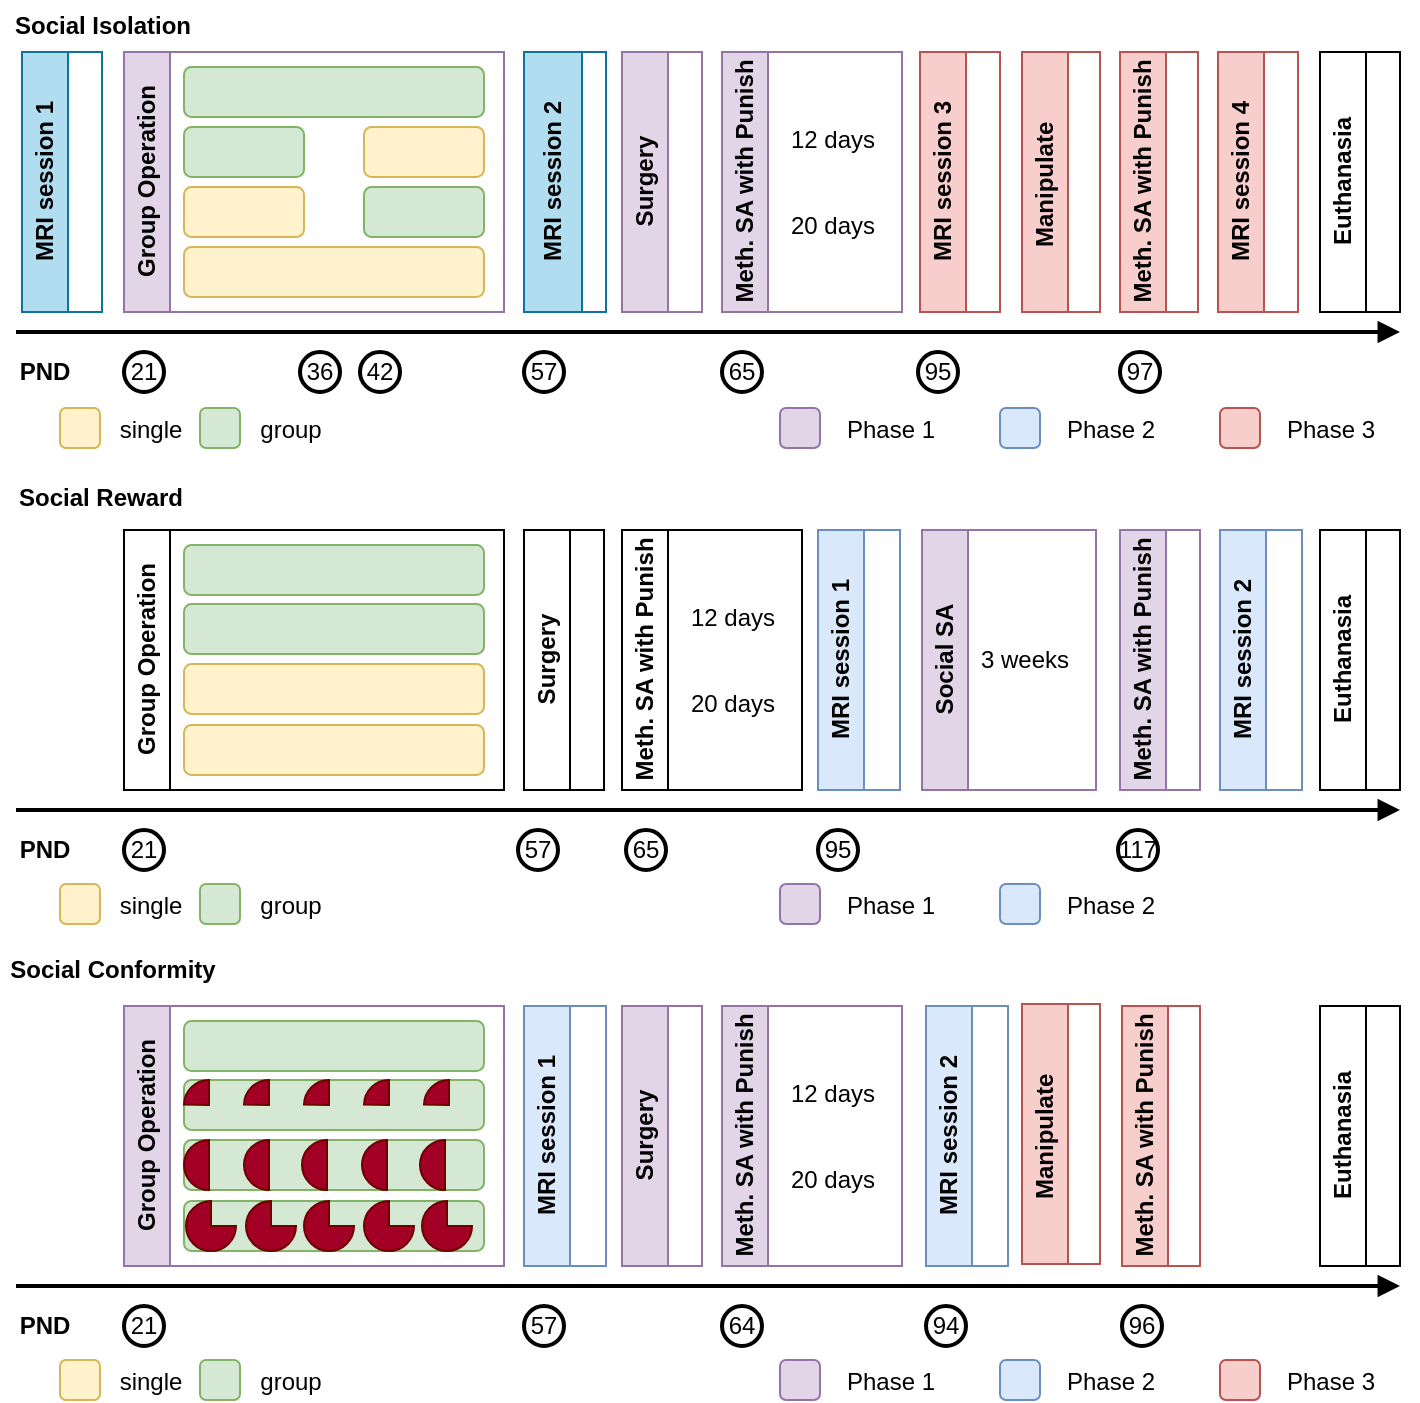 <mxfile version="26.0.6">
  <diagram name="Page-1" id="I2RzQkV2m2pnWG8UewLT">
    <mxGraphModel dx="991" dy="853" grid="0" gridSize="10" guides="1" tooltips="1" connect="1" arrows="1" fold="1" page="1" pageScale="1" pageWidth="709" pageHeight="236" math="0" shadow="0">
      <root>
        <mxCell id="0" />
        <mxCell id="1" parent="0" />
        <mxCell id="CC86WL3dVChZbo9_PTtD-1" value="" style="endArrow=block;html=1;rounded=0;endFill=1;strokeWidth=2;" parent="1" edge="1">
          <mxGeometry relative="1" as="geometry">
            <mxPoint x="8" y="166" as="sourcePoint" />
            <mxPoint x="700" y="166" as="targetPoint" />
          </mxGeometry>
        </mxCell>
        <mxCell id="CC86WL3dVChZbo9_PTtD-9" value="Group Operation" style="swimlane;horizontal=0;whiteSpace=wrap;html=1;fillColor=#e1d5e7;strokeColor=#9673a6;" parent="1" vertex="1">
          <mxGeometry x="62" y="26" width="190" height="130" as="geometry">
            <mxRectangle x="40" y="160" width="40" height="120" as="alternateBounds" />
          </mxGeometry>
        </mxCell>
        <mxCell id="CC86WL3dVChZbo9_PTtD-13" value="" style="rounded=1;whiteSpace=wrap;html=1;fillColor=#fff2cc;strokeColor=#d6b656;" parent="CC86WL3dVChZbo9_PTtD-9" vertex="1">
          <mxGeometry x="30" y="97.5" width="150" height="25" as="geometry" />
        </mxCell>
        <mxCell id="CC86WL3dVChZbo9_PTtD-14" value="" style="rounded=1;whiteSpace=wrap;html=1;fillColor=#d5e8d4;strokeColor=#82b366;" parent="CC86WL3dVChZbo9_PTtD-9" vertex="1">
          <mxGeometry x="30" y="7.5" width="150" height="25" as="geometry" />
        </mxCell>
        <mxCell id="CC86WL3dVChZbo9_PTtD-15" value="" style="rounded=1;whiteSpace=wrap;html=1;fillColor=#d5e8d4;strokeColor=#82b366;" parent="CC86WL3dVChZbo9_PTtD-9" vertex="1">
          <mxGeometry x="30" y="37.5" width="60" height="25" as="geometry" />
        </mxCell>
        <mxCell id="CC86WL3dVChZbo9_PTtD-16" value="" style="rounded=1;whiteSpace=wrap;html=1;fillColor=#fff2cc;strokeColor=#d6b656;" parent="CC86WL3dVChZbo9_PTtD-9" vertex="1">
          <mxGeometry x="120" y="37.5" width="60" height="25" as="geometry" />
        </mxCell>
        <mxCell id="CC86WL3dVChZbo9_PTtD-17" value="" style="rounded=1;whiteSpace=wrap;html=1;fillColor=#fff2cc;strokeColor=#d6b656;" parent="CC86WL3dVChZbo9_PTtD-9" vertex="1">
          <mxGeometry x="30" y="67.5" width="60" height="25" as="geometry" />
        </mxCell>
        <mxCell id="CC86WL3dVChZbo9_PTtD-18" value="" style="rounded=1;whiteSpace=wrap;html=1;fillColor=#d5e8d4;strokeColor=#82b366;" parent="CC86WL3dVChZbo9_PTtD-9" vertex="1">
          <mxGeometry x="120" y="67.5" width="60" height="25" as="geometry" />
        </mxCell>
        <mxCell id="CC86WL3dVChZbo9_PTtD-10" value="21" style="ellipse;whiteSpace=wrap;html=1;aspect=fixed;strokeWidth=2;" parent="1" vertex="1">
          <mxGeometry x="62" y="176" width="20" height="20" as="geometry" />
        </mxCell>
        <mxCell id="CC86WL3dVChZbo9_PTtD-11" value="57" style="ellipse;whiteSpace=wrap;html=1;aspect=fixed;strokeWidth=2;" parent="1" vertex="1">
          <mxGeometry x="262" y="176" width="20" height="20" as="geometry" />
        </mxCell>
        <mxCell id="CC86WL3dVChZbo9_PTtD-19" value="Surgery" style="swimlane;horizontal=0;whiteSpace=wrap;html=1;fillColor=#e1d5e7;strokeColor=#9673a6;" parent="1" vertex="1">
          <mxGeometry x="311" y="26" width="40" height="130" as="geometry">
            <mxRectangle x="40" y="160" width="40" height="120" as="alternateBounds" />
          </mxGeometry>
        </mxCell>
        <mxCell id="CC86WL3dVChZbo9_PTtD-26" value="Meth. SA with Punish" style="swimlane;horizontal=0;whiteSpace=wrap;html=1;fillColor=#e1d5e7;strokeColor=#9673a6;" parent="1" vertex="1">
          <mxGeometry x="361" y="26" width="90" height="130" as="geometry">
            <mxRectangle x="40" y="160" width="40" height="120" as="alternateBounds" />
          </mxGeometry>
        </mxCell>
        <mxCell id="CC86WL3dVChZbo9_PTtD-32" value="&lt;div&gt;12 days&lt;/div&gt;&lt;div&gt;&lt;br&gt;&lt;/div&gt;&lt;div&gt;&lt;br&gt;&lt;/div&gt;20 days" style="text;html=1;align=center;verticalAlign=middle;resizable=0;points=[];autosize=1;strokeColor=none;fillColor=none;" parent="CC86WL3dVChZbo9_PTtD-26" vertex="1">
          <mxGeometry x="20" y="30" width="70" height="70" as="geometry" />
        </mxCell>
        <mxCell id="CC86WL3dVChZbo9_PTtD-29" value="MRI session 1" style="swimlane;horizontal=0;whiteSpace=wrap;html=1;fillColor=#b1ddf0;strokeColor=#10739e;" parent="1" vertex="1">
          <mxGeometry x="11" y="26" width="40" height="130" as="geometry">
            <mxRectangle x="40" y="160" width="40" height="120" as="alternateBounds" />
          </mxGeometry>
        </mxCell>
        <mxCell id="CC86WL3dVChZbo9_PTtD-30" value="MRI session 3" style="swimlane;horizontal=0;whiteSpace=wrap;html=1;fillColor=#f8cecc;strokeColor=#b85450;" parent="1" vertex="1">
          <mxGeometry x="460" y="26" width="40" height="130" as="geometry">
            <mxRectangle x="40" y="160" width="40" height="120" as="alternateBounds" />
          </mxGeometry>
        </mxCell>
        <mxCell id="CC86WL3dVChZbo9_PTtD-31" value="95" style="ellipse;whiteSpace=wrap;html=1;aspect=fixed;strokeWidth=2;" parent="1" vertex="1">
          <mxGeometry x="459" y="176" width="20" height="20" as="geometry" />
        </mxCell>
        <mxCell id="CC86WL3dVChZbo9_PTtD-33" value="MRI session 2" style="swimlane;horizontal=0;whiteSpace=wrap;html=1;fillColor=#b1ddf0;strokeColor=#10739e;startSize=29;" parent="1" vertex="1">
          <mxGeometry x="262" y="26" width="41" height="130" as="geometry">
            <mxRectangle x="40" y="160" width="40" height="120" as="alternateBounds" />
          </mxGeometry>
        </mxCell>
        <mxCell id="CC86WL3dVChZbo9_PTtD-34" value="Manipulate&amp;nbsp;" style="swimlane;horizontal=0;whiteSpace=wrap;html=1;fillColor=#f8cecc;strokeColor=#b85450;" parent="1" vertex="1">
          <mxGeometry x="511" y="26" width="39" height="130" as="geometry">
            <mxRectangle x="40" y="160" width="40" height="120" as="alternateBounds" />
          </mxGeometry>
        </mxCell>
        <mxCell id="CC86WL3dVChZbo9_PTtD-36" value="MRI session 4" style="swimlane;horizontal=0;whiteSpace=wrap;html=1;fillColor=#f8cecc;strokeColor=#b85450;" parent="1" vertex="1">
          <mxGeometry x="609" y="26" width="40" height="130" as="geometry">
            <mxRectangle x="40" y="160" width="40" height="120" as="alternateBounds" />
          </mxGeometry>
        </mxCell>
        <mxCell id="CC86WL3dVChZbo9_PTtD-37" value="97" style="ellipse;whiteSpace=wrap;html=1;aspect=fixed;strokeWidth=2;" parent="1" vertex="1">
          <mxGeometry x="560" y="176" width="20" height="20" as="geometry" />
        </mxCell>
        <mxCell id="CC86WL3dVChZbo9_PTtD-38" value="Meth. SA with Punish" style="swimlane;horizontal=0;whiteSpace=wrap;html=1;fillColor=#f8cecc;strokeColor=#b85450;" parent="1" vertex="1">
          <mxGeometry x="560" y="26" width="39" height="130" as="geometry">
            <mxRectangle x="40" y="160" width="40" height="120" as="alternateBounds" />
          </mxGeometry>
        </mxCell>
        <mxCell id="CC86WL3dVChZbo9_PTtD-52" value="Euthanasia" style="swimlane;horizontal=0;whiteSpace=wrap;html=1;" parent="1" vertex="1">
          <mxGeometry x="660" y="26" width="40" height="130" as="geometry">
            <mxRectangle x="40" y="160" width="40" height="120" as="alternateBounds" />
          </mxGeometry>
        </mxCell>
        <mxCell id="CC86WL3dVChZbo9_PTtD-53" value="65" style="ellipse;whiteSpace=wrap;html=1;aspect=fixed;strokeWidth=2;" parent="1" vertex="1">
          <mxGeometry x="361" y="176" width="20" height="20" as="geometry" />
        </mxCell>
        <mxCell id="CC86WL3dVChZbo9_PTtD-39" value="" style="rounded=1;whiteSpace=wrap;html=1;fillColor=#fff2cc;strokeColor=#d6b656;" parent="1" vertex="1">
          <mxGeometry x="30" y="204" width="20" height="20" as="geometry" />
        </mxCell>
        <mxCell id="CC86WL3dVChZbo9_PTtD-41" value="single" style="text;html=1;align=center;verticalAlign=bottom;resizable=0;points=[];autosize=1;strokeColor=none;fillColor=none;" parent="1" vertex="1">
          <mxGeometry x="50" y="194" width="50" height="30" as="geometry" />
        </mxCell>
        <mxCell id="CC86WL3dVChZbo9_PTtD-40" value="" style="rounded=1;whiteSpace=wrap;html=1;fillColor=#d5e8d4;strokeColor=#82b366;" parent="1" vertex="1">
          <mxGeometry x="100" y="204" width="20" height="20" as="geometry" />
        </mxCell>
        <mxCell id="CC86WL3dVChZbo9_PTtD-42" value="group" style="text;html=1;align=center;verticalAlign=bottom;resizable=0;points=[];autosize=1;strokeColor=none;fillColor=none;" parent="1" vertex="1">
          <mxGeometry x="120" y="194" width="50" height="30" as="geometry" />
        </mxCell>
        <mxCell id="CC86WL3dVChZbo9_PTtD-44" value="Phase 1" style="text;html=1;align=center;verticalAlign=bottom;resizable=0;points=[];autosize=1;strokeColor=none;fillColor=none;" parent="1" vertex="1">
          <mxGeometry x="410" y="194" width="70" height="30" as="geometry" />
        </mxCell>
        <mxCell id="CC86WL3dVChZbo9_PTtD-48" value="" style="rounded=1;whiteSpace=wrap;html=1;fillColor=#e1d5e7;strokeColor=#9673a6;" parent="1" vertex="1">
          <mxGeometry x="390" y="204" width="20" height="20" as="geometry" />
        </mxCell>
        <mxCell id="CC86WL3dVChZbo9_PTtD-46" value="Phase 2" style="text;html=1;align=center;verticalAlign=bottom;resizable=0;points=[];autosize=1;strokeColor=none;fillColor=none;" parent="1" vertex="1">
          <mxGeometry x="520" y="194" width="70" height="30" as="geometry" />
        </mxCell>
        <mxCell id="CC86WL3dVChZbo9_PTtD-49" value="" style="rounded=1;whiteSpace=wrap;html=1;fillColor=#dae8fc;strokeColor=#6c8ebf;" parent="1" vertex="1">
          <mxGeometry x="500" y="204" width="20" height="20" as="geometry" />
        </mxCell>
        <mxCell id="CC86WL3dVChZbo9_PTtD-47" value="Phase 3" style="text;html=1;align=center;verticalAlign=bottom;resizable=0;points=[];autosize=1;strokeColor=none;fillColor=none;" parent="1" vertex="1">
          <mxGeometry x="630" y="194" width="70" height="30" as="geometry" />
        </mxCell>
        <mxCell id="CC86WL3dVChZbo9_PTtD-51" value="" style="rounded=1;whiteSpace=wrap;html=1;fillColor=#f8cecc;strokeColor=#b85450;" parent="1" vertex="1">
          <mxGeometry x="610" y="204" width="20" height="20" as="geometry" />
        </mxCell>
        <mxCell id="CC86WL3dVChZbo9_PTtD-93" value="" style="endArrow=block;html=1;rounded=0;endFill=1;strokeWidth=2;" parent="1" edge="1">
          <mxGeometry relative="1" as="geometry">
            <mxPoint x="8" y="405" as="sourcePoint" />
            <mxPoint x="700" y="405" as="targetPoint" />
          </mxGeometry>
        </mxCell>
        <mxCell id="CC86WL3dVChZbo9_PTtD-94" value="Group Operation" style="swimlane;horizontal=0;whiteSpace=wrap;html=1;" parent="1" vertex="1">
          <mxGeometry x="62" y="265" width="190" height="130" as="geometry">
            <mxRectangle x="40" y="160" width="40" height="120" as="alternateBounds" />
          </mxGeometry>
        </mxCell>
        <mxCell id="CC86WL3dVChZbo9_PTtD-95" value="" style="rounded=1;whiteSpace=wrap;html=1;fillColor=#fff2cc;strokeColor=#d6b656;" parent="CC86WL3dVChZbo9_PTtD-94" vertex="1">
          <mxGeometry x="30" y="97.5" width="150" height="25" as="geometry" />
        </mxCell>
        <mxCell id="CC86WL3dVChZbo9_PTtD-96" value="" style="rounded=1;whiteSpace=wrap;html=1;fillColor=#d5e8d4;strokeColor=#82b366;" parent="CC86WL3dVChZbo9_PTtD-94" vertex="1">
          <mxGeometry x="30" y="7.5" width="150" height="25" as="geometry" />
        </mxCell>
        <mxCell id="CC86WL3dVChZbo9_PTtD-127" value="" style="rounded=1;whiteSpace=wrap;html=1;fillColor=#d5e8d4;strokeColor=#82b366;" parent="CC86WL3dVChZbo9_PTtD-94" vertex="1">
          <mxGeometry x="30" y="37" width="150" height="25" as="geometry" />
        </mxCell>
        <mxCell id="CC86WL3dVChZbo9_PTtD-128" value="" style="rounded=1;whiteSpace=wrap;html=1;fillColor=#fff2cc;strokeColor=#d6b656;" parent="CC86WL3dVChZbo9_PTtD-94" vertex="1">
          <mxGeometry x="30" y="67" width="150" height="25" as="geometry" />
        </mxCell>
        <mxCell id="CC86WL3dVChZbo9_PTtD-101" value="21" style="ellipse;whiteSpace=wrap;html=1;aspect=fixed;strokeWidth=2;" parent="1" vertex="1">
          <mxGeometry x="62" y="415" width="20" height="20" as="geometry" />
        </mxCell>
        <mxCell id="CC86WL3dVChZbo9_PTtD-103" value="57" style="ellipse;whiteSpace=wrap;html=1;aspect=fixed;strokeWidth=2;" parent="1" vertex="1">
          <mxGeometry x="259" y="415" width="20" height="20" as="geometry" />
        </mxCell>
        <mxCell id="CC86WL3dVChZbo9_PTtD-104" value="Surgery" style="swimlane;horizontal=0;whiteSpace=wrap;html=1;" parent="1" vertex="1">
          <mxGeometry x="262" y="265" width="40" height="130" as="geometry">
            <mxRectangle x="40" y="160" width="40" height="120" as="alternateBounds" />
          </mxGeometry>
        </mxCell>
        <mxCell id="CC86WL3dVChZbo9_PTtD-105" value="Social SA" style="swimlane;horizontal=0;whiteSpace=wrap;html=1;fillColor=#e1d5e7;strokeColor=#9673a6;" parent="1" vertex="1">
          <mxGeometry x="461" y="265" width="87" height="130" as="geometry">
            <mxRectangle x="40" y="160" width="40" height="120" as="alternateBounds" />
          </mxGeometry>
        </mxCell>
        <mxCell id="CC86WL3dVChZbo9_PTtD-106" value="&lt;div&gt;3 weeks&lt;/div&gt;" style="text;html=1;align=center;verticalAlign=middle;resizable=0;points=[];autosize=1;strokeColor=none;fillColor=none;" parent="CC86WL3dVChZbo9_PTtD-105" vertex="1">
          <mxGeometry x="16" y="50" width="70" height="30" as="geometry" />
        </mxCell>
        <mxCell id="CC86WL3dVChZbo9_PTtD-109" value="95" style="ellipse;whiteSpace=wrap;html=1;aspect=fixed;strokeWidth=2;" parent="1" vertex="1">
          <mxGeometry x="409" y="415" width="20" height="20" as="geometry" />
        </mxCell>
        <mxCell id="CC86WL3dVChZbo9_PTtD-115" value="Euthanasia" style="swimlane;horizontal=0;whiteSpace=wrap;html=1;" parent="1" vertex="1">
          <mxGeometry x="660" y="265" width="40" height="130" as="geometry">
            <mxRectangle x="40" y="160" width="40" height="120" as="alternateBounds" />
          </mxGeometry>
        </mxCell>
        <mxCell id="CC86WL3dVChZbo9_PTtD-117" value="" style="rounded=1;whiteSpace=wrap;html=1;fillColor=#fff2cc;strokeColor=#d6b656;" parent="1" vertex="1">
          <mxGeometry x="30" y="442" width="20" height="20" as="geometry" />
        </mxCell>
        <mxCell id="CC86WL3dVChZbo9_PTtD-118" value="single" style="text;html=1;align=center;verticalAlign=bottom;resizable=0;points=[];autosize=1;strokeColor=none;fillColor=none;" parent="1" vertex="1">
          <mxGeometry x="50" y="432" width="50" height="30" as="geometry" />
        </mxCell>
        <mxCell id="CC86WL3dVChZbo9_PTtD-119" value="" style="rounded=1;whiteSpace=wrap;html=1;fillColor=#d5e8d4;strokeColor=#82b366;" parent="1" vertex="1">
          <mxGeometry x="100" y="442" width="20" height="20" as="geometry" />
        </mxCell>
        <mxCell id="CC86WL3dVChZbo9_PTtD-120" value="group" style="text;html=1;align=center;verticalAlign=bottom;resizable=0;points=[];autosize=1;strokeColor=none;fillColor=none;" parent="1" vertex="1">
          <mxGeometry x="120" y="432" width="50" height="30" as="geometry" />
        </mxCell>
        <mxCell id="CC86WL3dVChZbo9_PTtD-121" value="Phase 1" style="text;html=1;align=center;verticalAlign=bottom;resizable=0;points=[];autosize=1;strokeColor=none;fillColor=none;" parent="1" vertex="1">
          <mxGeometry x="410" y="432" width="70" height="30" as="geometry" />
        </mxCell>
        <mxCell id="CC86WL3dVChZbo9_PTtD-122" value="" style="rounded=1;whiteSpace=wrap;html=1;fillColor=#e1d5e7;strokeColor=#9673a6;" parent="1" vertex="1">
          <mxGeometry x="390" y="442" width="20" height="20" as="geometry" />
        </mxCell>
        <mxCell id="CC86WL3dVChZbo9_PTtD-123" value="Phase 2" style="text;html=1;align=center;verticalAlign=bottom;resizable=0;points=[];autosize=1;strokeColor=none;fillColor=none;" parent="1" vertex="1">
          <mxGeometry x="520" y="432" width="70" height="30" as="geometry" />
        </mxCell>
        <mxCell id="CC86WL3dVChZbo9_PTtD-124" value="" style="rounded=1;whiteSpace=wrap;html=1;fillColor=#dae8fc;strokeColor=#6c8ebf;" parent="1" vertex="1">
          <mxGeometry x="500" y="442" width="20" height="20" as="geometry" />
        </mxCell>
        <mxCell id="CC86WL3dVChZbo9_PTtD-129" value="42" style="ellipse;whiteSpace=wrap;html=1;aspect=fixed;strokeWidth=2;" parent="1" vertex="1">
          <mxGeometry x="180" y="176" width="20" height="20" as="geometry" />
        </mxCell>
        <mxCell id="CC86WL3dVChZbo9_PTtD-130" value="36" style="ellipse;whiteSpace=wrap;html=1;aspect=fixed;strokeWidth=2;" parent="1" vertex="1">
          <mxGeometry x="150" y="176" width="20" height="20" as="geometry" />
        </mxCell>
        <mxCell id="CC86WL3dVChZbo9_PTtD-131" value="MRI session 1" style="swimlane;horizontal=0;whiteSpace=wrap;html=1;fillColor=#dae8fc;strokeColor=#6c8ebf;" parent="1" vertex="1">
          <mxGeometry x="409" y="265" width="41" height="130" as="geometry">
            <mxRectangle x="40" y="160" width="40" height="120" as="alternateBounds" />
          </mxGeometry>
        </mxCell>
        <mxCell id="CC86WL3dVChZbo9_PTtD-134" value="" style="endArrow=block;html=1;rounded=0;endFill=1;strokeWidth=2;" parent="1" edge="1">
          <mxGeometry relative="1" as="geometry">
            <mxPoint x="8" y="643" as="sourcePoint" />
            <mxPoint x="700" y="643" as="targetPoint" />
          </mxGeometry>
        </mxCell>
        <mxCell id="CC86WL3dVChZbo9_PTtD-135" value="Group Operation" style="swimlane;horizontal=0;whiteSpace=wrap;html=1;fillColor=#e1d5e7;strokeColor=#9673a6;" parent="1" vertex="1">
          <mxGeometry x="62" y="503" width="190" height="130" as="geometry">
            <mxRectangle x="40" y="160" width="40" height="120" as="alternateBounds" />
          </mxGeometry>
        </mxCell>
        <mxCell id="CC86WL3dVChZbo9_PTtD-136" value="" style="rounded=1;whiteSpace=wrap;html=1;fillColor=#d5e8d4;strokeColor=#82b366;" parent="CC86WL3dVChZbo9_PTtD-135" vertex="1">
          <mxGeometry x="30" y="97.5" width="150" height="25" as="geometry" />
        </mxCell>
        <mxCell id="CC86WL3dVChZbo9_PTtD-137" value="" style="rounded=1;whiteSpace=wrap;html=1;fillColor=#d5e8d4;strokeColor=#82b366;" parent="CC86WL3dVChZbo9_PTtD-135" vertex="1">
          <mxGeometry x="30" y="7.5" width="150" height="25" as="geometry" />
        </mxCell>
        <mxCell id="CC86WL3dVChZbo9_PTtD-138" value="" style="rounded=1;whiteSpace=wrap;html=1;fillColor=#d5e8d4;strokeColor=#82b366;" parent="CC86WL3dVChZbo9_PTtD-135" vertex="1">
          <mxGeometry x="30" y="37" width="150" height="25" as="geometry" />
        </mxCell>
        <mxCell id="CC86WL3dVChZbo9_PTtD-139" value="" style="rounded=1;whiteSpace=wrap;html=1;fillColor=#d5e8d4;strokeColor=#82b366;" parent="CC86WL3dVChZbo9_PTtD-135" vertex="1">
          <mxGeometry x="30" y="67" width="150" height="25" as="geometry" />
        </mxCell>
        <mxCell id="CC86WL3dVChZbo9_PTtD-188" value="" style="group" parent="CC86WL3dVChZbo9_PTtD-135" vertex="1" connectable="0">
          <mxGeometry x="30" y="37" width="145" height="25" as="geometry" />
        </mxCell>
        <mxCell id="CC86WL3dVChZbo9_PTtD-171" value="" style="verticalLabelPosition=bottom;verticalAlign=top;html=1;shape=mxgraph.basic.pie;startAngle=0.753;endAngle=0;fillColor=#a20025;fontColor=#ffffff;strokeColor=#6F0000;" parent="CC86WL3dVChZbo9_PTtD-188" vertex="1">
          <mxGeometry x="30" width="25" height="25" as="geometry" />
        </mxCell>
        <mxCell id="CC86WL3dVChZbo9_PTtD-174" value="" style="verticalLabelPosition=bottom;verticalAlign=top;html=1;shape=mxgraph.basic.pie;startAngle=0.753;endAngle=0;fillColor=#a20025;fontColor=#ffffff;strokeColor=#6F0000;" parent="CC86WL3dVChZbo9_PTtD-188" vertex="1">
          <mxGeometry x="60" width="25" height="25" as="geometry" />
        </mxCell>
        <mxCell id="CC86WL3dVChZbo9_PTtD-175" value="" style="verticalLabelPosition=bottom;verticalAlign=top;html=1;shape=mxgraph.basic.pie;startAngle=0.753;endAngle=0;fillColor=#a20025;fontColor=#ffffff;strokeColor=#6F0000;" parent="CC86WL3dVChZbo9_PTtD-188" vertex="1">
          <mxGeometry x="90" width="25" height="25" as="geometry" />
        </mxCell>
        <mxCell id="CC86WL3dVChZbo9_PTtD-176" value="" style="verticalLabelPosition=bottom;verticalAlign=top;html=1;shape=mxgraph.basic.pie;startAngle=0.753;endAngle=0;fillColor=#a20025;fontColor=#ffffff;strokeColor=#6F0000;" parent="CC86WL3dVChZbo9_PTtD-188" vertex="1">
          <mxGeometry x="120" width="25" height="25" as="geometry" />
        </mxCell>
        <mxCell id="CC86WL3dVChZbo9_PTtD-177" value="" style="verticalLabelPosition=bottom;verticalAlign=top;html=1;shape=mxgraph.basic.pie;startAngle=0.753;endAngle=0;fillColor=#a20025;fontColor=#ffffff;strokeColor=#6F0000;" parent="CC86WL3dVChZbo9_PTtD-188" vertex="1">
          <mxGeometry width="25" height="25" as="geometry" />
        </mxCell>
        <mxCell id="CC86WL3dVChZbo9_PTtD-189" value="" style="group" parent="CC86WL3dVChZbo9_PTtD-135" vertex="1" connectable="0">
          <mxGeometry x="30" y="67" width="143" height="25" as="geometry" />
        </mxCell>
        <mxCell id="CC86WL3dVChZbo9_PTtD-172" value="" style="verticalLabelPosition=bottom;verticalAlign=top;html=1;shape=mxgraph.basic.pie;startAngle=0.5;endAngle=0;fillColor=#a20025;fontColor=#ffffff;strokeColor=#6F0000;" parent="CC86WL3dVChZbo9_PTtD-189" vertex="1">
          <mxGeometry width="25" height="25" as="geometry" />
        </mxCell>
        <mxCell id="CC86WL3dVChZbo9_PTtD-178" value="" style="verticalLabelPosition=bottom;verticalAlign=top;html=1;shape=mxgraph.basic.pie;startAngle=0.5;endAngle=0;fillColor=#a20025;fontColor=#ffffff;strokeColor=#6F0000;" parent="CC86WL3dVChZbo9_PTtD-189" vertex="1">
          <mxGeometry x="30" width="25" height="25" as="geometry" />
        </mxCell>
        <mxCell id="CC86WL3dVChZbo9_PTtD-179" value="" style="verticalLabelPosition=bottom;verticalAlign=top;html=1;shape=mxgraph.basic.pie;startAngle=0.5;endAngle=0;fillColor=#a20025;fontColor=#ffffff;strokeColor=#6F0000;" parent="CC86WL3dVChZbo9_PTtD-189" vertex="1">
          <mxGeometry x="59" width="25" height="25" as="geometry" />
        </mxCell>
        <mxCell id="CC86WL3dVChZbo9_PTtD-180" value="" style="verticalLabelPosition=bottom;verticalAlign=top;html=1;shape=mxgraph.basic.pie;startAngle=0.5;endAngle=0;fillColor=#a20025;fontColor=#ffffff;strokeColor=#6F0000;" parent="CC86WL3dVChZbo9_PTtD-189" vertex="1">
          <mxGeometry x="89" width="25" height="25" as="geometry" />
        </mxCell>
        <mxCell id="CC86WL3dVChZbo9_PTtD-181" value="" style="verticalLabelPosition=bottom;verticalAlign=top;html=1;shape=mxgraph.basic.pie;startAngle=0.5;endAngle=0;fillColor=#a20025;fontColor=#ffffff;strokeColor=#6F0000;" parent="CC86WL3dVChZbo9_PTtD-189" vertex="1">
          <mxGeometry x="118" width="25" height="25" as="geometry" />
        </mxCell>
        <mxCell id="CC86WL3dVChZbo9_PTtD-190" value="" style="group" parent="CC86WL3dVChZbo9_PTtD-135" vertex="1" connectable="0">
          <mxGeometry x="31" y="97.5" width="143" height="25" as="geometry" />
        </mxCell>
        <mxCell id="CC86WL3dVChZbo9_PTtD-173" value="" style="verticalLabelPosition=bottom;verticalAlign=top;html=1;shape=mxgraph.basic.pie;startAngle=0.25;endAngle=0;fillColor=#a20025;fontColor=#ffffff;strokeColor=#6F0000;" parent="CC86WL3dVChZbo9_PTtD-190" vertex="1">
          <mxGeometry width="25" height="25" as="geometry" />
        </mxCell>
        <mxCell id="CC86WL3dVChZbo9_PTtD-184" value="" style="verticalLabelPosition=bottom;verticalAlign=top;html=1;shape=mxgraph.basic.pie;startAngle=0.25;endAngle=0;fillColor=#a20025;fontColor=#ffffff;strokeColor=#6F0000;" parent="CC86WL3dVChZbo9_PTtD-190" vertex="1">
          <mxGeometry x="30" width="25" height="25" as="geometry" />
        </mxCell>
        <mxCell id="CC86WL3dVChZbo9_PTtD-185" value="" style="verticalLabelPosition=bottom;verticalAlign=top;html=1;shape=mxgraph.basic.pie;startAngle=0.25;endAngle=0;fillColor=#a20025;fontColor=#ffffff;strokeColor=#6F0000;fontStyle=0" parent="CC86WL3dVChZbo9_PTtD-190" vertex="1">
          <mxGeometry x="118" width="25" height="25" as="geometry" />
        </mxCell>
        <mxCell id="CC86WL3dVChZbo9_PTtD-186" value="" style="verticalLabelPosition=bottom;verticalAlign=top;html=1;shape=mxgraph.basic.pie;startAngle=0.25;endAngle=0;fillColor=#a20025;fontColor=#ffffff;strokeColor=#6F0000;" parent="CC86WL3dVChZbo9_PTtD-190" vertex="1">
          <mxGeometry x="59" width="25" height="25" as="geometry" />
        </mxCell>
        <mxCell id="CC86WL3dVChZbo9_PTtD-187" value="" style="verticalLabelPosition=bottom;verticalAlign=top;html=1;shape=mxgraph.basic.pie;startAngle=0.25;endAngle=0;fillColor=#a20025;fontColor=#ffffff;strokeColor=#6F0000;" parent="CC86WL3dVChZbo9_PTtD-190" vertex="1">
          <mxGeometry x="89" width="25" height="25" as="geometry" />
        </mxCell>
        <mxCell id="CC86WL3dVChZbo9_PTtD-140" value="21" style="ellipse;whiteSpace=wrap;html=1;aspect=fixed;strokeWidth=2;" parent="1" vertex="1">
          <mxGeometry x="62" y="653" width="20" height="20" as="geometry" />
        </mxCell>
        <mxCell id="CC86WL3dVChZbo9_PTtD-141" value="57" style="ellipse;whiteSpace=wrap;html=1;aspect=fixed;strokeWidth=2;" parent="1" vertex="1">
          <mxGeometry x="262" y="653" width="20" height="20" as="geometry" />
        </mxCell>
        <mxCell id="CC86WL3dVChZbo9_PTtD-142" value="64" style="ellipse;whiteSpace=wrap;html=1;aspect=fixed;strokeWidth=2;" parent="1" vertex="1">
          <mxGeometry x="361" y="653" width="20" height="20" as="geometry" />
        </mxCell>
        <mxCell id="CC86WL3dVChZbo9_PTtD-146" value="94" style="ellipse;whiteSpace=wrap;html=1;aspect=fixed;strokeWidth=2;" parent="1" vertex="1">
          <mxGeometry x="463" y="653" width="20" height="20" as="geometry" />
        </mxCell>
        <mxCell id="CC86WL3dVChZbo9_PTtD-147" value="MRI session 1" style="swimlane;horizontal=0;whiteSpace=wrap;html=1;fillColor=#dae8fc;strokeColor=#6c8ebf;" parent="1" vertex="1">
          <mxGeometry x="262" y="503" width="41" height="130" as="geometry">
            <mxRectangle x="40" y="160" width="40" height="120" as="alternateBounds" />
          </mxGeometry>
        </mxCell>
        <mxCell id="CC86WL3dVChZbo9_PTtD-149" value="96" style="ellipse;whiteSpace=wrap;html=1;aspect=fixed;strokeWidth=2;" parent="1" vertex="1">
          <mxGeometry x="561" y="653" width="20" height="20" as="geometry" />
        </mxCell>
        <mxCell id="CC86WL3dVChZbo9_PTtD-150" value="Meth. SA with Punish" style="swimlane;horizontal=0;whiteSpace=wrap;html=1;fillColor=#f8cecc;strokeColor=#b85450;" parent="1" vertex="1">
          <mxGeometry x="561" y="503" width="39" height="130" as="geometry">
            <mxRectangle x="40" y="160" width="40" height="120" as="alternateBounds" />
          </mxGeometry>
        </mxCell>
        <mxCell id="CC86WL3dVChZbo9_PTtD-151" value="Euthanasia" style="swimlane;horizontal=0;whiteSpace=wrap;html=1;" parent="1" vertex="1">
          <mxGeometry x="660" y="503" width="40" height="130" as="geometry">
            <mxRectangle x="40" y="160" width="40" height="120" as="alternateBounds" />
          </mxGeometry>
        </mxCell>
        <mxCell id="CC86WL3dVChZbo9_PTtD-152" value="" style="rounded=1;whiteSpace=wrap;html=1;fillColor=#fff2cc;strokeColor=#d6b656;" parent="1" vertex="1">
          <mxGeometry x="30" y="680" width="20" height="20" as="geometry" />
        </mxCell>
        <mxCell id="CC86WL3dVChZbo9_PTtD-153" value="single" style="text;html=1;align=center;verticalAlign=bottom;resizable=0;points=[];autosize=1;strokeColor=none;fillColor=none;" parent="1" vertex="1">
          <mxGeometry x="50" y="670" width="50" height="30" as="geometry" />
        </mxCell>
        <mxCell id="CC86WL3dVChZbo9_PTtD-154" value="" style="rounded=1;whiteSpace=wrap;html=1;fillColor=#d5e8d4;strokeColor=#82b366;" parent="1" vertex="1">
          <mxGeometry x="100" y="680" width="20" height="20" as="geometry" />
        </mxCell>
        <mxCell id="CC86WL3dVChZbo9_PTtD-155" value="group" style="text;html=1;align=center;verticalAlign=bottom;resizable=0;points=[];autosize=1;strokeColor=none;fillColor=none;" parent="1" vertex="1">
          <mxGeometry x="120" y="670" width="50" height="30" as="geometry" />
        </mxCell>
        <mxCell id="CC86WL3dVChZbo9_PTtD-156" value="Phase 1" style="text;html=1;align=center;verticalAlign=bottom;resizable=0;points=[];autosize=1;strokeColor=none;fillColor=none;" parent="1" vertex="1">
          <mxGeometry x="410" y="670" width="70" height="30" as="geometry" />
        </mxCell>
        <mxCell id="CC86WL3dVChZbo9_PTtD-157" value="" style="rounded=1;whiteSpace=wrap;html=1;fillColor=#e1d5e7;strokeColor=#9673a6;" parent="1" vertex="1">
          <mxGeometry x="390" y="680" width="20" height="20" as="geometry" />
        </mxCell>
        <mxCell id="CC86WL3dVChZbo9_PTtD-158" value="Phase 2" style="text;html=1;align=center;verticalAlign=bottom;resizable=0;points=[];autosize=1;strokeColor=none;fillColor=none;" parent="1" vertex="1">
          <mxGeometry x="520" y="670" width="70" height="30" as="geometry" />
        </mxCell>
        <mxCell id="CC86WL3dVChZbo9_PTtD-159" value="" style="rounded=1;whiteSpace=wrap;html=1;fillColor=#dae8fc;strokeColor=#6c8ebf;" parent="1" vertex="1">
          <mxGeometry x="500" y="680" width="20" height="20" as="geometry" />
        </mxCell>
        <mxCell id="CC86WL3dVChZbo9_PTtD-160" value="MRI session 2" style="swimlane;horizontal=0;whiteSpace=wrap;html=1;fillColor=#dae8fc;strokeColor=#6c8ebf;" parent="1" vertex="1">
          <mxGeometry x="463" y="503" width="41" height="130" as="geometry">
            <mxRectangle x="40" y="160" width="40" height="120" as="alternateBounds" />
          </mxGeometry>
        </mxCell>
        <mxCell id="CC86WL3dVChZbo9_PTtD-162" value="Meth. SA with Punish" style="swimlane;horizontal=0;whiteSpace=wrap;html=1;fillColor=#e1d5e7;strokeColor=#9673a6;" parent="1" vertex="1">
          <mxGeometry x="560" y="265" width="40" height="130" as="geometry">
            <mxRectangle x="40" y="160" width="40" height="120" as="alternateBounds" />
          </mxGeometry>
        </mxCell>
        <mxCell id="CC86WL3dVChZbo9_PTtD-164" value="117" style="ellipse;whiteSpace=wrap;html=1;aspect=fixed;strokeWidth=2;" parent="1" vertex="1">
          <mxGeometry x="559" y="415" width="20" height="20" as="geometry" />
        </mxCell>
        <mxCell id="CC86WL3dVChZbo9_PTtD-165" value="MRI session 2" style="swimlane;horizontal=0;whiteSpace=wrap;html=1;fillColor=#dae8fc;strokeColor=#6c8ebf;" parent="1" vertex="1">
          <mxGeometry x="610" y="265" width="41" height="130" as="geometry">
            <mxRectangle x="40" y="160" width="40" height="120" as="alternateBounds" />
          </mxGeometry>
        </mxCell>
        <mxCell id="CC86WL3dVChZbo9_PTtD-166" value="Meth. SA with Punish" style="swimlane;horizontal=0;whiteSpace=wrap;html=1;" parent="1" vertex="1">
          <mxGeometry x="311" y="265" width="90" height="130" as="geometry">
            <mxRectangle x="40" y="160" width="40" height="120" as="alternateBounds" />
          </mxGeometry>
        </mxCell>
        <mxCell id="CC86WL3dVChZbo9_PTtD-167" value="&lt;div&gt;12 days&lt;/div&gt;&lt;div&gt;&lt;br&gt;&lt;/div&gt;&lt;div&gt;&lt;br&gt;&lt;/div&gt;20 days" style="text;html=1;align=center;verticalAlign=middle;resizable=0;points=[];autosize=1;strokeColor=none;fillColor=none;" parent="CC86WL3dVChZbo9_PTtD-166" vertex="1">
          <mxGeometry x="20" y="30" width="70" height="70" as="geometry" />
        </mxCell>
        <mxCell id="CC86WL3dVChZbo9_PTtD-168" value="65" style="ellipse;whiteSpace=wrap;html=1;aspect=fixed;strokeWidth=2;" parent="1" vertex="1">
          <mxGeometry x="313" y="415" width="20" height="20" as="geometry" />
        </mxCell>
        <mxCell id="CC86WL3dVChZbo9_PTtD-191" value="Surgery" style="swimlane;horizontal=0;whiteSpace=wrap;html=1;fillColor=#e1d5e7;strokeColor=#9673a6;" parent="1" vertex="1">
          <mxGeometry x="311" y="503" width="40" height="130" as="geometry">
            <mxRectangle x="40" y="160" width="40" height="120" as="alternateBounds" />
          </mxGeometry>
        </mxCell>
        <mxCell id="CC86WL3dVChZbo9_PTtD-193" value="Meth. SA with Punish" style="swimlane;horizontal=0;whiteSpace=wrap;html=1;fillColor=#e1d5e7;strokeColor=#9673a6;" parent="1" vertex="1">
          <mxGeometry x="361" y="503" width="90" height="130" as="geometry">
            <mxRectangle x="40" y="160" width="40" height="120" as="alternateBounds" />
          </mxGeometry>
        </mxCell>
        <mxCell id="CC86WL3dVChZbo9_PTtD-194" value="&lt;div&gt;12 days&lt;/div&gt;&lt;div&gt;&lt;br&gt;&lt;/div&gt;&lt;div&gt;&lt;br&gt;&lt;/div&gt;20 days" style="text;html=1;align=center;verticalAlign=middle;resizable=0;points=[];autosize=1;strokeColor=none;fillColor=none;" parent="CC86WL3dVChZbo9_PTtD-193" vertex="1">
          <mxGeometry x="20" y="30" width="70" height="70" as="geometry" />
        </mxCell>
        <mxCell id="CC86WL3dVChZbo9_PTtD-195" value="Manipulate&amp;nbsp;" style="swimlane;horizontal=0;whiteSpace=wrap;html=1;fillColor=#f8cecc;strokeColor=#b85450;" parent="1" vertex="1">
          <mxGeometry x="511" y="502" width="39" height="130" as="geometry">
            <mxRectangle x="40" y="160" width="40" height="120" as="alternateBounds" />
          </mxGeometry>
        </mxCell>
        <mxCell id="CC86WL3dVChZbo9_PTtD-196" value="Phase 3" style="text;html=1;align=center;verticalAlign=bottom;resizable=0;points=[];autosize=1;strokeColor=none;fillColor=none;" parent="1" vertex="1">
          <mxGeometry x="630" y="670" width="70" height="30" as="geometry" />
        </mxCell>
        <mxCell id="CC86WL3dVChZbo9_PTtD-197" value="" style="rounded=1;whiteSpace=wrap;html=1;fillColor=#f8cecc;strokeColor=#b85450;" parent="1" vertex="1">
          <mxGeometry x="610" y="680" width="20" height="20" as="geometry" />
        </mxCell>
        <mxCell id="fP5M8shgC96ckiccFGSR-3" value="PND" style="text;html=1;align=center;verticalAlign=middle;resizable=0;points=[];autosize=1;strokeColor=none;fillColor=none;fontStyle=1" vertex="1" parent="1">
          <mxGeometry y="173" width="43" height="26" as="geometry" />
        </mxCell>
        <mxCell id="fP5M8shgC96ckiccFGSR-4" value="PND" style="text;html=1;align=center;verticalAlign=middle;resizable=0;points=[];autosize=1;strokeColor=none;fillColor=none;fontStyle=1" vertex="1" parent="1">
          <mxGeometry y="412" width="43" height="26" as="geometry" />
        </mxCell>
        <mxCell id="fP5M8shgC96ckiccFGSR-5" value="PND" style="text;html=1;align=center;verticalAlign=middle;resizable=0;points=[];autosize=1;strokeColor=none;fillColor=none;fontStyle=1" vertex="1" parent="1">
          <mxGeometry y="650" width="43" height="26" as="geometry" />
        </mxCell>
        <mxCell id="fP5M8shgC96ckiccFGSR-6" value="Social Isolation" style="text;html=1;align=center;verticalAlign=middle;resizable=0;points=[];autosize=1;strokeColor=none;fillColor=none;fontStyle=1" vertex="1" parent="1">
          <mxGeometry x="1" width="99" height="26" as="geometry" />
        </mxCell>
        <mxCell id="fP5M8shgC96ckiccFGSR-7" value="Social Reward" style="text;html=1;align=center;verticalAlign=middle;resizable=0;points=[];autosize=1;strokeColor=none;fillColor=none;fontStyle=1" vertex="1" parent="1">
          <mxGeometry x="2" y="236" width="95" height="26" as="geometry" />
        </mxCell>
        <mxCell id="fP5M8shgC96ckiccFGSR-8" value="Social Conformity" style="text;html=1;align=center;verticalAlign=middle;resizable=0;points=[];autosize=1;strokeColor=none;fillColor=none;fontStyle=1" vertex="1" parent="1">
          <mxGeometry y="472" width="112" height="26" as="geometry" />
        </mxCell>
      </root>
    </mxGraphModel>
  </diagram>
</mxfile>
